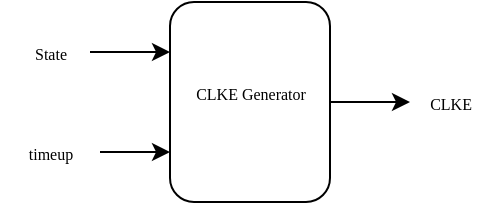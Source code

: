<mxfile version="21.3.7" type="device">
  <diagram name="Page-1" id="kQyyAcqSYhhN0EvOhDae">
    <mxGraphModel dx="574" dy="390" grid="1" gridSize="10" guides="1" tooltips="1" connect="1" arrows="1" fold="1" page="1" pageScale="1" pageWidth="1169" pageHeight="827" math="0" shadow="0">
      <root>
        <mxCell id="0" />
        <mxCell id="1" parent="0" />
        <mxCell id="NDhJoD4iJHtzYi5odklp-3" style="edgeStyle=orthogonalEdgeStyle;rounded=0;orthogonalLoop=1;jettySize=auto;html=1;entryX=0;entryY=0.25;entryDx=0;entryDy=0;" edge="1" parent="1" source="NDhJoD4iJHtzYi5odklp-1" target="NDhJoD4iJHtzYi5odklp-2">
          <mxGeometry relative="1" as="geometry" />
        </mxCell>
        <mxCell id="NDhJoD4iJHtzYi5odklp-1" value="&lt;font style=&quot;font-size: 8px;&quot; data-font-src=&quot;https://fonts.googleapis.com/css?family=Calibri&quot; face=&quot;Calibri&quot;&gt;State&lt;/font&gt;" style="text;html=1;align=center;verticalAlign=middle;resizable=0;points=[];autosize=1;strokeColor=none;fillColor=none;" vertex="1" parent="1">
          <mxGeometry x="80" y="130" width="40" height="30" as="geometry" />
        </mxCell>
        <mxCell id="NDhJoD4iJHtzYi5odklp-2" value="" style="rounded=1;whiteSpace=wrap;html=1;" vertex="1" parent="1">
          <mxGeometry x="160" y="120" width="80" height="100" as="geometry" />
        </mxCell>
        <mxCell id="NDhJoD4iJHtzYi5odklp-5" style="edgeStyle=orthogonalEdgeStyle;rounded=0;orthogonalLoop=1;jettySize=auto;html=1;entryX=0;entryY=0.75;entryDx=0;entryDy=0;" edge="1" parent="1" source="NDhJoD4iJHtzYi5odklp-4" target="NDhJoD4iJHtzYi5odklp-2">
          <mxGeometry relative="1" as="geometry" />
        </mxCell>
        <mxCell id="NDhJoD4iJHtzYi5odklp-4" value="&lt;font style=&quot;font-size: 8px;&quot; data-font-src=&quot;https://fonts.googleapis.com/css?family=Calibri&quot; face=&quot;Calibri&quot;&gt;timeup&lt;/font&gt;" style="text;html=1;align=center;verticalAlign=middle;resizable=0;points=[];autosize=1;strokeColor=none;fillColor=none;" vertex="1" parent="1">
          <mxGeometry x="75" y="180" width="50" height="30" as="geometry" />
        </mxCell>
        <mxCell id="NDhJoD4iJHtzYi5odklp-6" value="&lt;font style=&quot;font-size: 8px;&quot; data-font-src=&quot;https://fonts.googleapis.com/css?family=Calibri&quot; face=&quot;Calibri&quot;&gt;CLKE Generator&lt;/font&gt;" style="text;html=1;align=center;verticalAlign=middle;resizable=0;points=[];autosize=1;strokeColor=none;fillColor=none;" vertex="1" parent="1">
          <mxGeometry x="165" y="150" width="70" height="30" as="geometry" />
        </mxCell>
        <mxCell id="NDhJoD4iJHtzYi5odklp-9" style="edgeStyle=orthogonalEdgeStyle;rounded=0;orthogonalLoop=1;jettySize=auto;html=1;entryX=1;entryY=0.5;entryDx=0;entryDy=0;startArrow=classic;startFill=1;endArrow=none;endFill=0;" edge="1" parent="1" source="NDhJoD4iJHtzYi5odklp-7" target="NDhJoD4iJHtzYi5odklp-2">
          <mxGeometry relative="1" as="geometry" />
        </mxCell>
        <mxCell id="NDhJoD4iJHtzYi5odklp-7" value="&lt;font style=&quot;font-size: 8px;&quot; data-font-src=&quot;https://fonts.googleapis.com/css?family=Calibri&quot; face=&quot;Calibri&quot;&gt;CLKE&lt;/font&gt;" style="text;html=1;align=center;verticalAlign=middle;resizable=0;points=[];autosize=1;strokeColor=none;fillColor=none;" vertex="1" parent="1">
          <mxGeometry x="280" y="155" width="40" height="30" as="geometry" />
        </mxCell>
      </root>
    </mxGraphModel>
  </diagram>
</mxfile>
